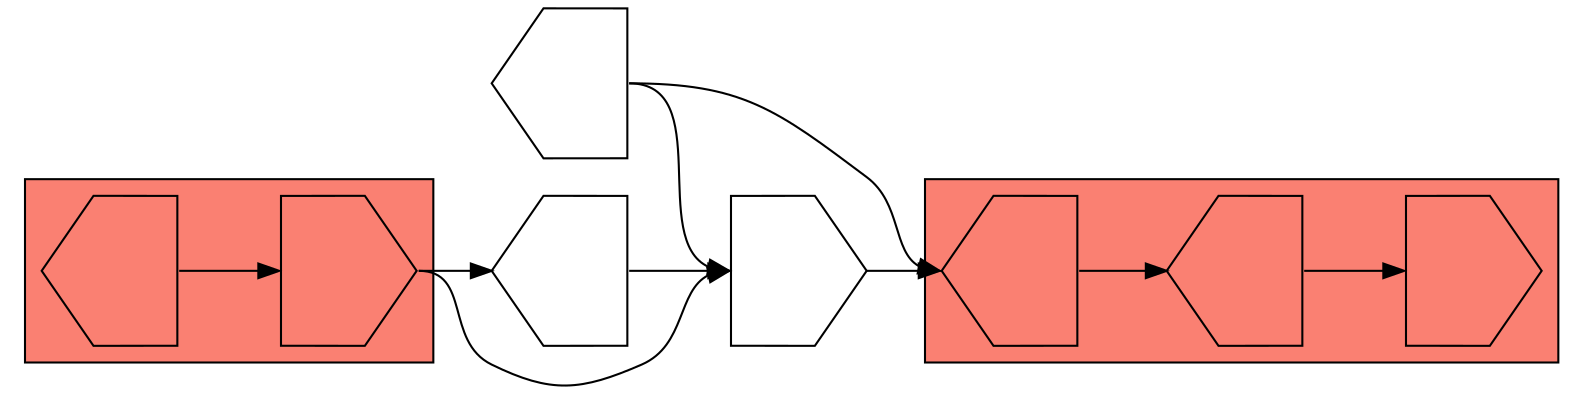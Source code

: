 digraph asm {
	rotate=90;
	edge [headport=n,tailport=s];
subgraph cluster_C3710_7540_3441 {
	3710 [label="",height=1,width=1,shape=house];
	7540 [label="",height=1,width=1,shape=house];
	3441 [label="",height=1,width=1,shape=invhouse];
	style=filled;
	fillcolor=salmon;
}
subgraph cluster_C16412_5746 {
	16412 [label="",height=1,width=1,shape=house];
	5746 [label="",height=1,width=1,shape=invhouse];
	style=filled;
	fillcolor=salmon;
}
	6734 [label="",height=1,width=1,shape=invhouse];
	13900 [label="",height=1,width=1,shape=house];
	10746 [label="",height=1,width=1,shape=house];
	3710 -> 7540
	7540 -> 3441
	6734 -> 3710
	5746 -> 6734
	5746 -> 13900
	13900 -> 6734
	16412 -> 5746
	10746 -> 3710
	10746 -> 6734
}